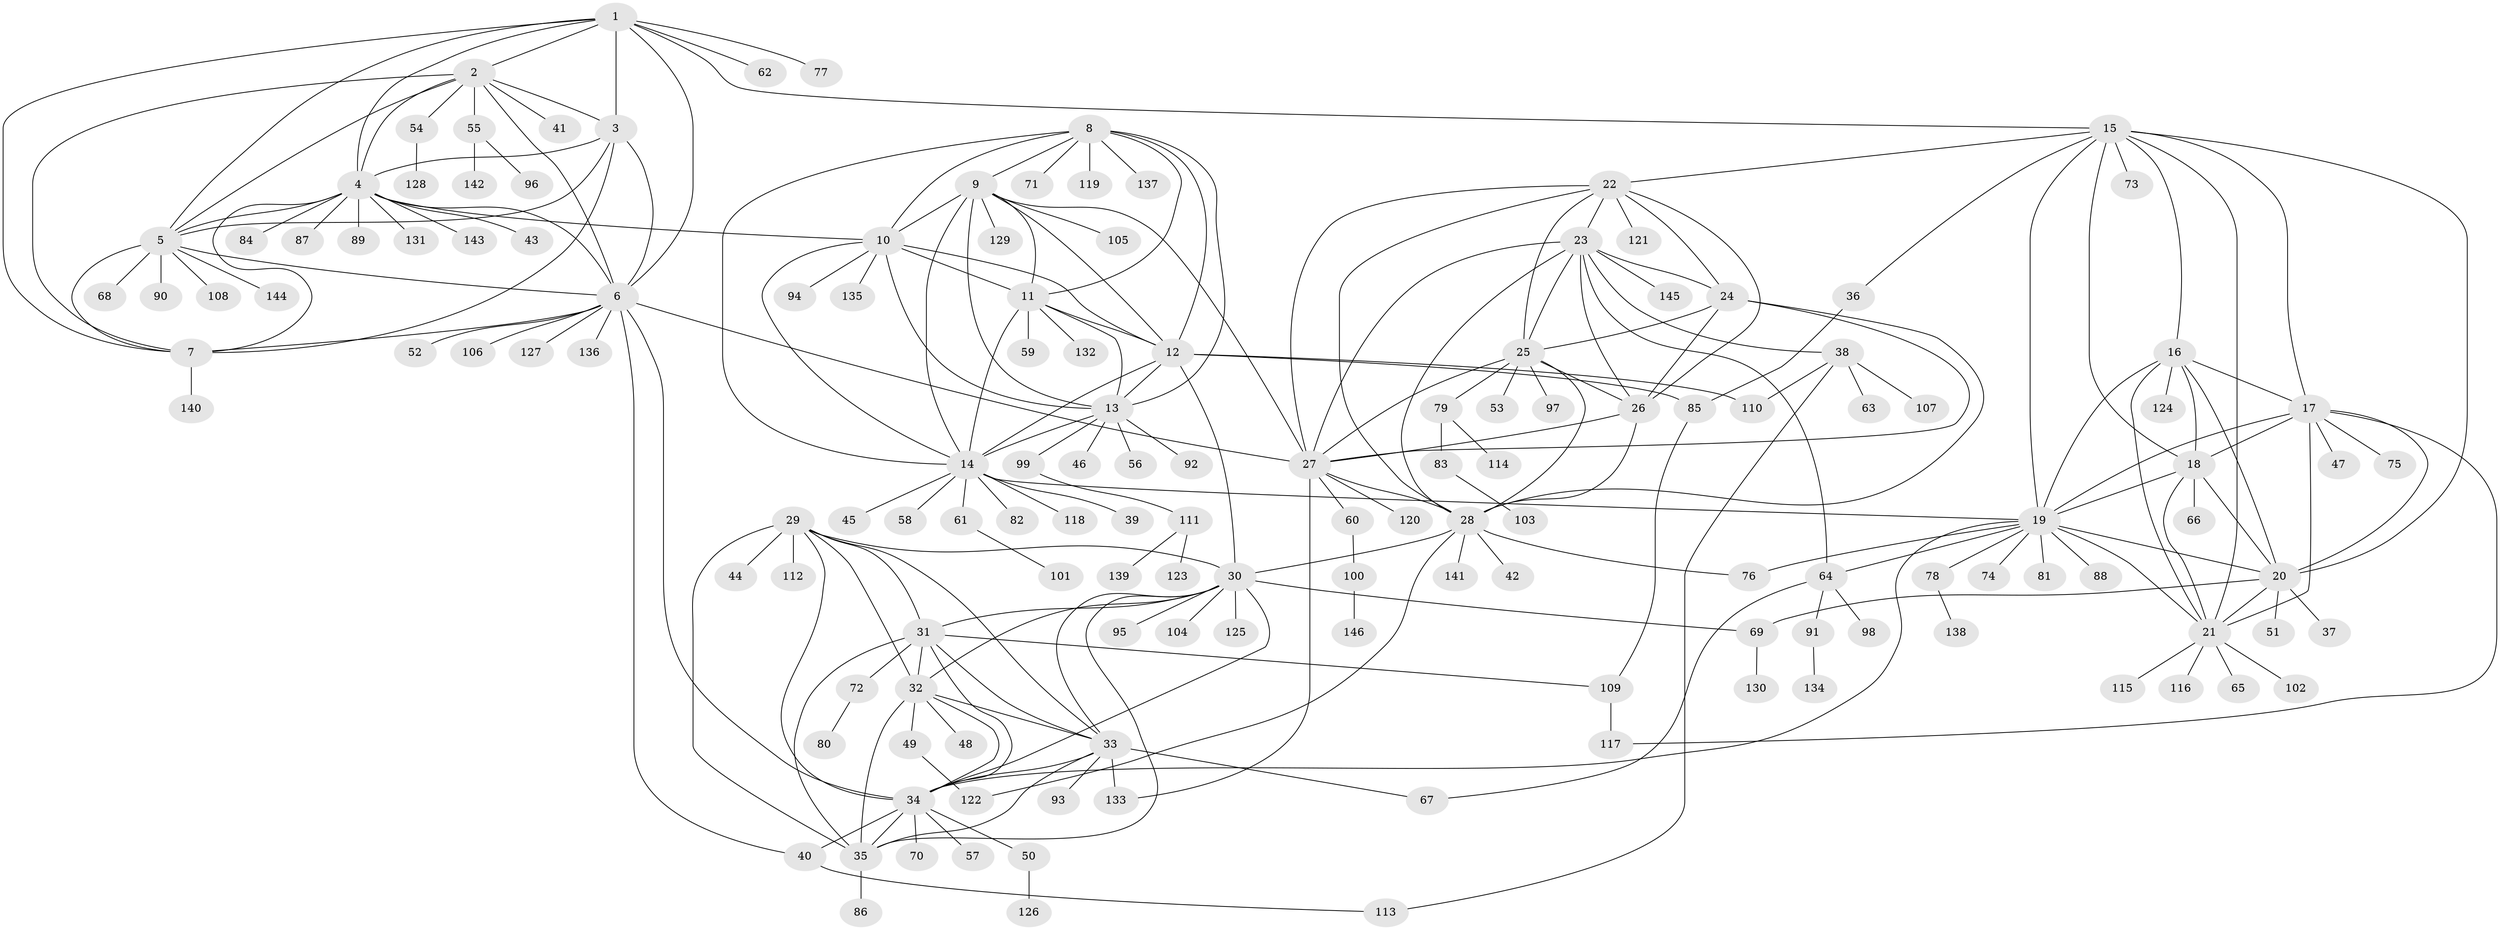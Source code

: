 // coarse degree distribution, {7: 0.0784313725490196, 4: 0.00980392156862745, 11: 0.0196078431372549, 9: 0.049019607843137254, 8: 0.029411764705882353, 10: 0.0196078431372549, 12: 0.00980392156862745, 16: 0.00980392156862745, 5: 0.0392156862745098, 17: 0.00980392156862745, 1: 0.6274509803921569, 3: 0.0196078431372549, 2: 0.0784313725490196}
// Generated by graph-tools (version 1.1) at 2025/19/03/04/25 18:19:30]
// undirected, 146 vertices, 238 edges
graph export_dot {
graph [start="1"]
  node [color=gray90,style=filled];
  1;
  2;
  3;
  4;
  5;
  6;
  7;
  8;
  9;
  10;
  11;
  12;
  13;
  14;
  15;
  16;
  17;
  18;
  19;
  20;
  21;
  22;
  23;
  24;
  25;
  26;
  27;
  28;
  29;
  30;
  31;
  32;
  33;
  34;
  35;
  36;
  37;
  38;
  39;
  40;
  41;
  42;
  43;
  44;
  45;
  46;
  47;
  48;
  49;
  50;
  51;
  52;
  53;
  54;
  55;
  56;
  57;
  58;
  59;
  60;
  61;
  62;
  63;
  64;
  65;
  66;
  67;
  68;
  69;
  70;
  71;
  72;
  73;
  74;
  75;
  76;
  77;
  78;
  79;
  80;
  81;
  82;
  83;
  84;
  85;
  86;
  87;
  88;
  89;
  90;
  91;
  92;
  93;
  94;
  95;
  96;
  97;
  98;
  99;
  100;
  101;
  102;
  103;
  104;
  105;
  106;
  107;
  108;
  109;
  110;
  111;
  112;
  113;
  114;
  115;
  116;
  117;
  118;
  119;
  120;
  121;
  122;
  123;
  124;
  125;
  126;
  127;
  128;
  129;
  130;
  131;
  132;
  133;
  134;
  135;
  136;
  137;
  138;
  139;
  140;
  141;
  142;
  143;
  144;
  145;
  146;
  1 -- 2;
  1 -- 3;
  1 -- 4;
  1 -- 5;
  1 -- 6;
  1 -- 7;
  1 -- 15;
  1 -- 62;
  1 -- 77;
  2 -- 3;
  2 -- 4;
  2 -- 5;
  2 -- 6;
  2 -- 7;
  2 -- 41;
  2 -- 54;
  2 -- 55;
  3 -- 4;
  3 -- 5;
  3 -- 6;
  3 -- 7;
  4 -- 5;
  4 -- 6;
  4 -- 7;
  4 -- 10;
  4 -- 43;
  4 -- 84;
  4 -- 87;
  4 -- 89;
  4 -- 131;
  4 -- 143;
  5 -- 6;
  5 -- 7;
  5 -- 68;
  5 -- 90;
  5 -- 108;
  5 -- 144;
  6 -- 7;
  6 -- 27;
  6 -- 34;
  6 -- 40;
  6 -- 52;
  6 -- 106;
  6 -- 127;
  6 -- 136;
  7 -- 140;
  8 -- 9;
  8 -- 10;
  8 -- 11;
  8 -- 12;
  8 -- 13;
  8 -- 14;
  8 -- 71;
  8 -- 119;
  8 -- 137;
  9 -- 10;
  9 -- 11;
  9 -- 12;
  9 -- 13;
  9 -- 14;
  9 -- 27;
  9 -- 105;
  9 -- 129;
  10 -- 11;
  10 -- 12;
  10 -- 13;
  10 -- 14;
  10 -- 94;
  10 -- 135;
  11 -- 12;
  11 -- 13;
  11 -- 14;
  11 -- 59;
  11 -- 132;
  12 -- 13;
  12 -- 14;
  12 -- 30;
  12 -- 85;
  12 -- 110;
  13 -- 14;
  13 -- 46;
  13 -- 56;
  13 -- 92;
  13 -- 99;
  14 -- 19;
  14 -- 39;
  14 -- 45;
  14 -- 58;
  14 -- 61;
  14 -- 82;
  14 -- 118;
  15 -- 16;
  15 -- 17;
  15 -- 18;
  15 -- 19;
  15 -- 20;
  15 -- 21;
  15 -- 22;
  15 -- 36;
  15 -- 73;
  16 -- 17;
  16 -- 18;
  16 -- 19;
  16 -- 20;
  16 -- 21;
  16 -- 124;
  17 -- 18;
  17 -- 19;
  17 -- 20;
  17 -- 21;
  17 -- 47;
  17 -- 75;
  17 -- 117;
  18 -- 19;
  18 -- 20;
  18 -- 21;
  18 -- 66;
  19 -- 20;
  19 -- 21;
  19 -- 34;
  19 -- 64;
  19 -- 74;
  19 -- 76;
  19 -- 78;
  19 -- 81;
  19 -- 88;
  20 -- 21;
  20 -- 37;
  20 -- 51;
  20 -- 69;
  21 -- 65;
  21 -- 102;
  21 -- 115;
  21 -- 116;
  22 -- 23;
  22 -- 24;
  22 -- 25;
  22 -- 26;
  22 -- 27;
  22 -- 28;
  22 -- 121;
  23 -- 24;
  23 -- 25;
  23 -- 26;
  23 -- 27;
  23 -- 28;
  23 -- 38;
  23 -- 64;
  23 -- 145;
  24 -- 25;
  24 -- 26;
  24 -- 27;
  24 -- 28;
  25 -- 26;
  25 -- 27;
  25 -- 28;
  25 -- 53;
  25 -- 79;
  25 -- 97;
  26 -- 27;
  26 -- 28;
  27 -- 28;
  27 -- 60;
  27 -- 120;
  27 -- 133;
  28 -- 30;
  28 -- 42;
  28 -- 76;
  28 -- 122;
  28 -- 141;
  29 -- 30;
  29 -- 31;
  29 -- 32;
  29 -- 33;
  29 -- 34;
  29 -- 35;
  29 -- 44;
  29 -- 112;
  30 -- 31;
  30 -- 32;
  30 -- 33;
  30 -- 34;
  30 -- 35;
  30 -- 69;
  30 -- 95;
  30 -- 104;
  30 -- 125;
  31 -- 32;
  31 -- 33;
  31 -- 34;
  31 -- 35;
  31 -- 72;
  31 -- 109;
  32 -- 33;
  32 -- 34;
  32 -- 35;
  32 -- 48;
  32 -- 49;
  33 -- 34;
  33 -- 35;
  33 -- 67;
  33 -- 93;
  33 -- 133;
  34 -- 35;
  34 -- 40;
  34 -- 50;
  34 -- 57;
  34 -- 70;
  35 -- 86;
  36 -- 85;
  38 -- 63;
  38 -- 107;
  38 -- 110;
  38 -- 113;
  40 -- 113;
  49 -- 122;
  50 -- 126;
  54 -- 128;
  55 -- 96;
  55 -- 142;
  60 -- 100;
  61 -- 101;
  64 -- 67;
  64 -- 91;
  64 -- 98;
  69 -- 130;
  72 -- 80;
  78 -- 138;
  79 -- 83;
  79 -- 114;
  83 -- 103;
  85 -- 109;
  91 -- 134;
  99 -- 111;
  100 -- 146;
  109 -- 117;
  111 -- 123;
  111 -- 139;
}
